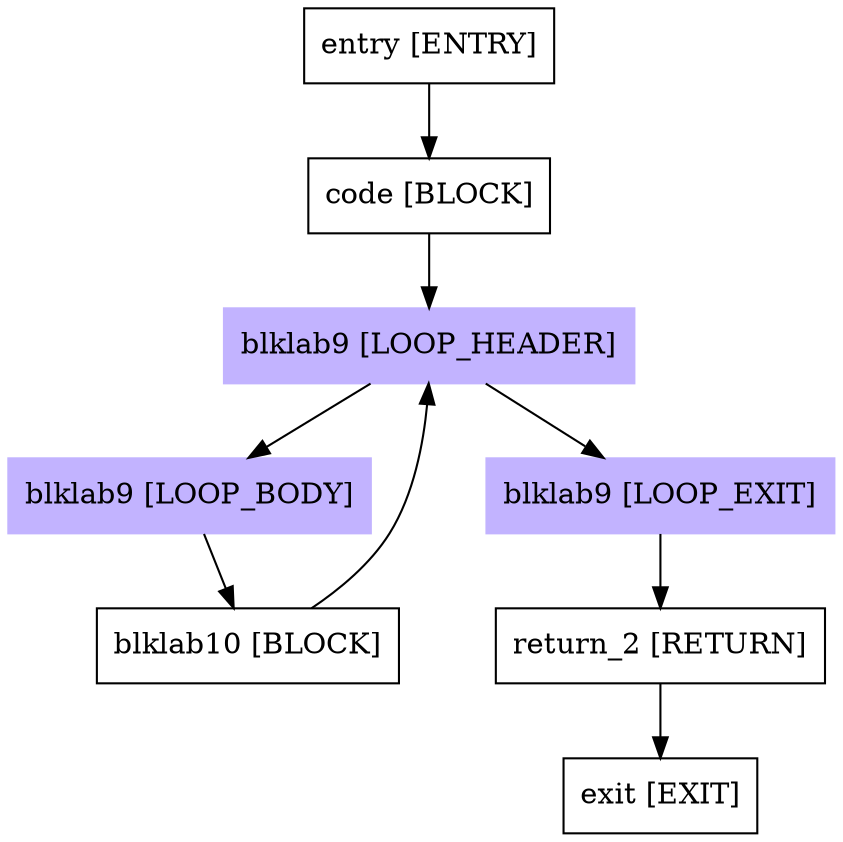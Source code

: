 digraph total{
"entry [ENTRY]"[shape=box];
"code [BLOCK]"[shape=box];
"blklab9 [LOOP_HEADER]"[shape=box,style=filled,color=".7 .3 1.0"];
"blklab9 [LOOP_BODY]"[shape=box,style=filled,color=".7 .3 1.0"];
"blklab9 [LOOP_EXIT]"[shape=box,style=filled,color=".7 .3 1.0"];
"blklab10 [BLOCK]"[shape=box];
"return_2 [RETURN]"[shape=box];
"exit [EXIT]"[shape=box];
"entry [ENTRY]"->"code [BLOCK]";
"code [BLOCK]"->"blklab9 [LOOP_HEADER]";
"blklab9 [LOOP_HEADER]"->"blklab9 [LOOP_BODY]";
"blklab9 [LOOP_HEADER]"->"blklab9 [LOOP_EXIT]";
"blklab9 [LOOP_BODY]"->"blklab10 [BLOCK]";
"blklab9 [LOOP_EXIT]"->"return_2 [RETURN]";
"blklab10 [BLOCK]"->"blklab9 [LOOP_HEADER]";
"return_2 [RETURN]"->"exit [EXIT]";

}

